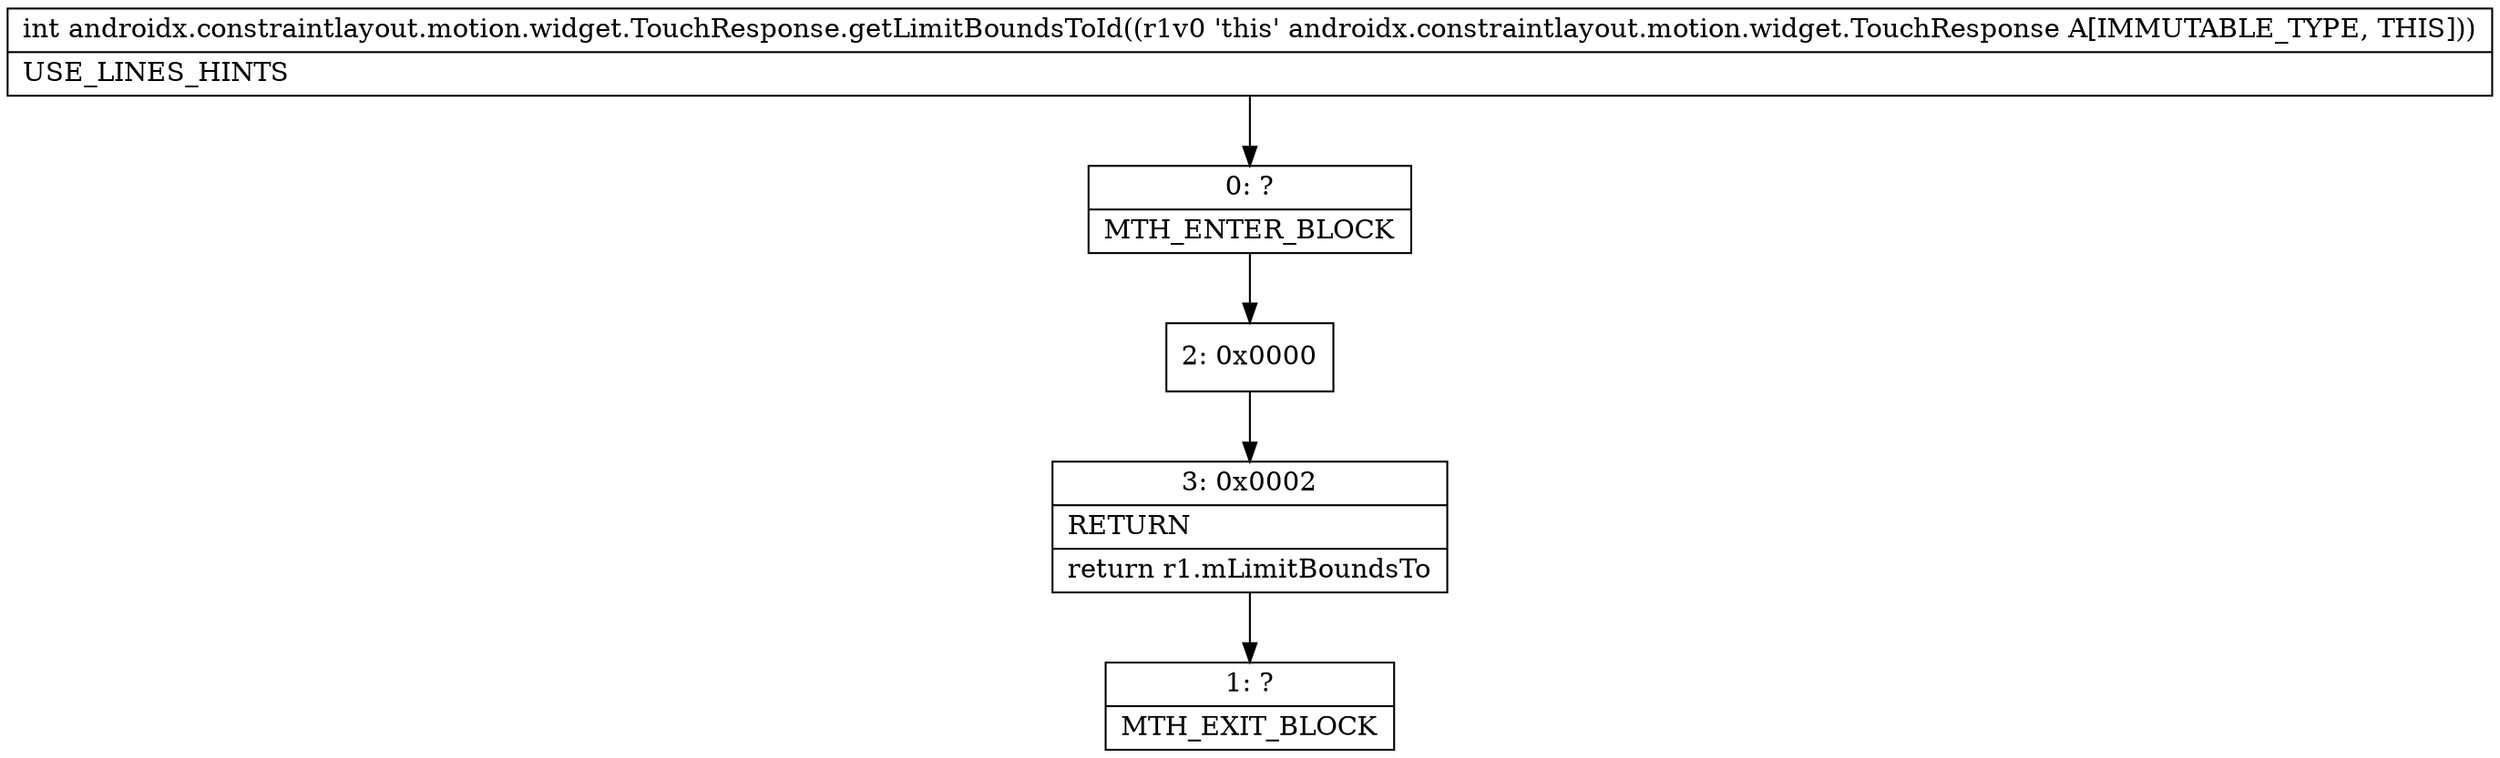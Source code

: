 digraph "CFG forandroidx.constraintlayout.motion.widget.TouchResponse.getLimitBoundsToId()I" {
Node_0 [shape=record,label="{0\:\ ?|MTH_ENTER_BLOCK\l}"];
Node_2 [shape=record,label="{2\:\ 0x0000}"];
Node_3 [shape=record,label="{3\:\ 0x0002|RETURN\l|return r1.mLimitBoundsTo\l}"];
Node_1 [shape=record,label="{1\:\ ?|MTH_EXIT_BLOCK\l}"];
MethodNode[shape=record,label="{int androidx.constraintlayout.motion.widget.TouchResponse.getLimitBoundsToId((r1v0 'this' androidx.constraintlayout.motion.widget.TouchResponse A[IMMUTABLE_TYPE, THIS]))  | USE_LINES_HINTS\l}"];
MethodNode -> Node_0;Node_0 -> Node_2;
Node_2 -> Node_3;
Node_3 -> Node_1;
}

